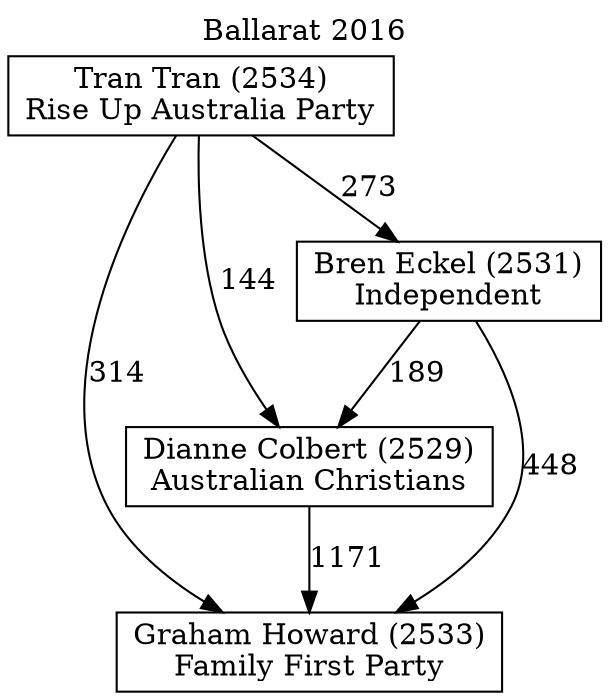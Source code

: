 // House preference flow
digraph "Graham Howard (2533)_Ballarat_2016" {
	graph [label="Ballarat 2016" labelloc=t mclimit=10]
	node [shape=box]
	"Tran Tran (2534)" [label="Tran Tran (2534)
Rise Up Australia Party"]
	"Dianne Colbert (2529)" [label="Dianne Colbert (2529)
Australian Christians"]
	"Graham Howard (2533)" [label="Graham Howard (2533)
Family First Party"]
	"Bren Eckel (2531)" [label="Bren Eckel (2531)
Independent"]
	"Bren Eckel (2531)" -> "Dianne Colbert (2529)" [label=189]
	"Tran Tran (2534)" -> "Dianne Colbert (2529)" [label=144]
	"Bren Eckel (2531)" -> "Graham Howard (2533)" [label=448]
	"Tran Tran (2534)" -> "Graham Howard (2533)" [label=314]
	"Tran Tran (2534)" -> "Bren Eckel (2531)" [label=273]
	"Dianne Colbert (2529)" -> "Graham Howard (2533)" [label=1171]
}
